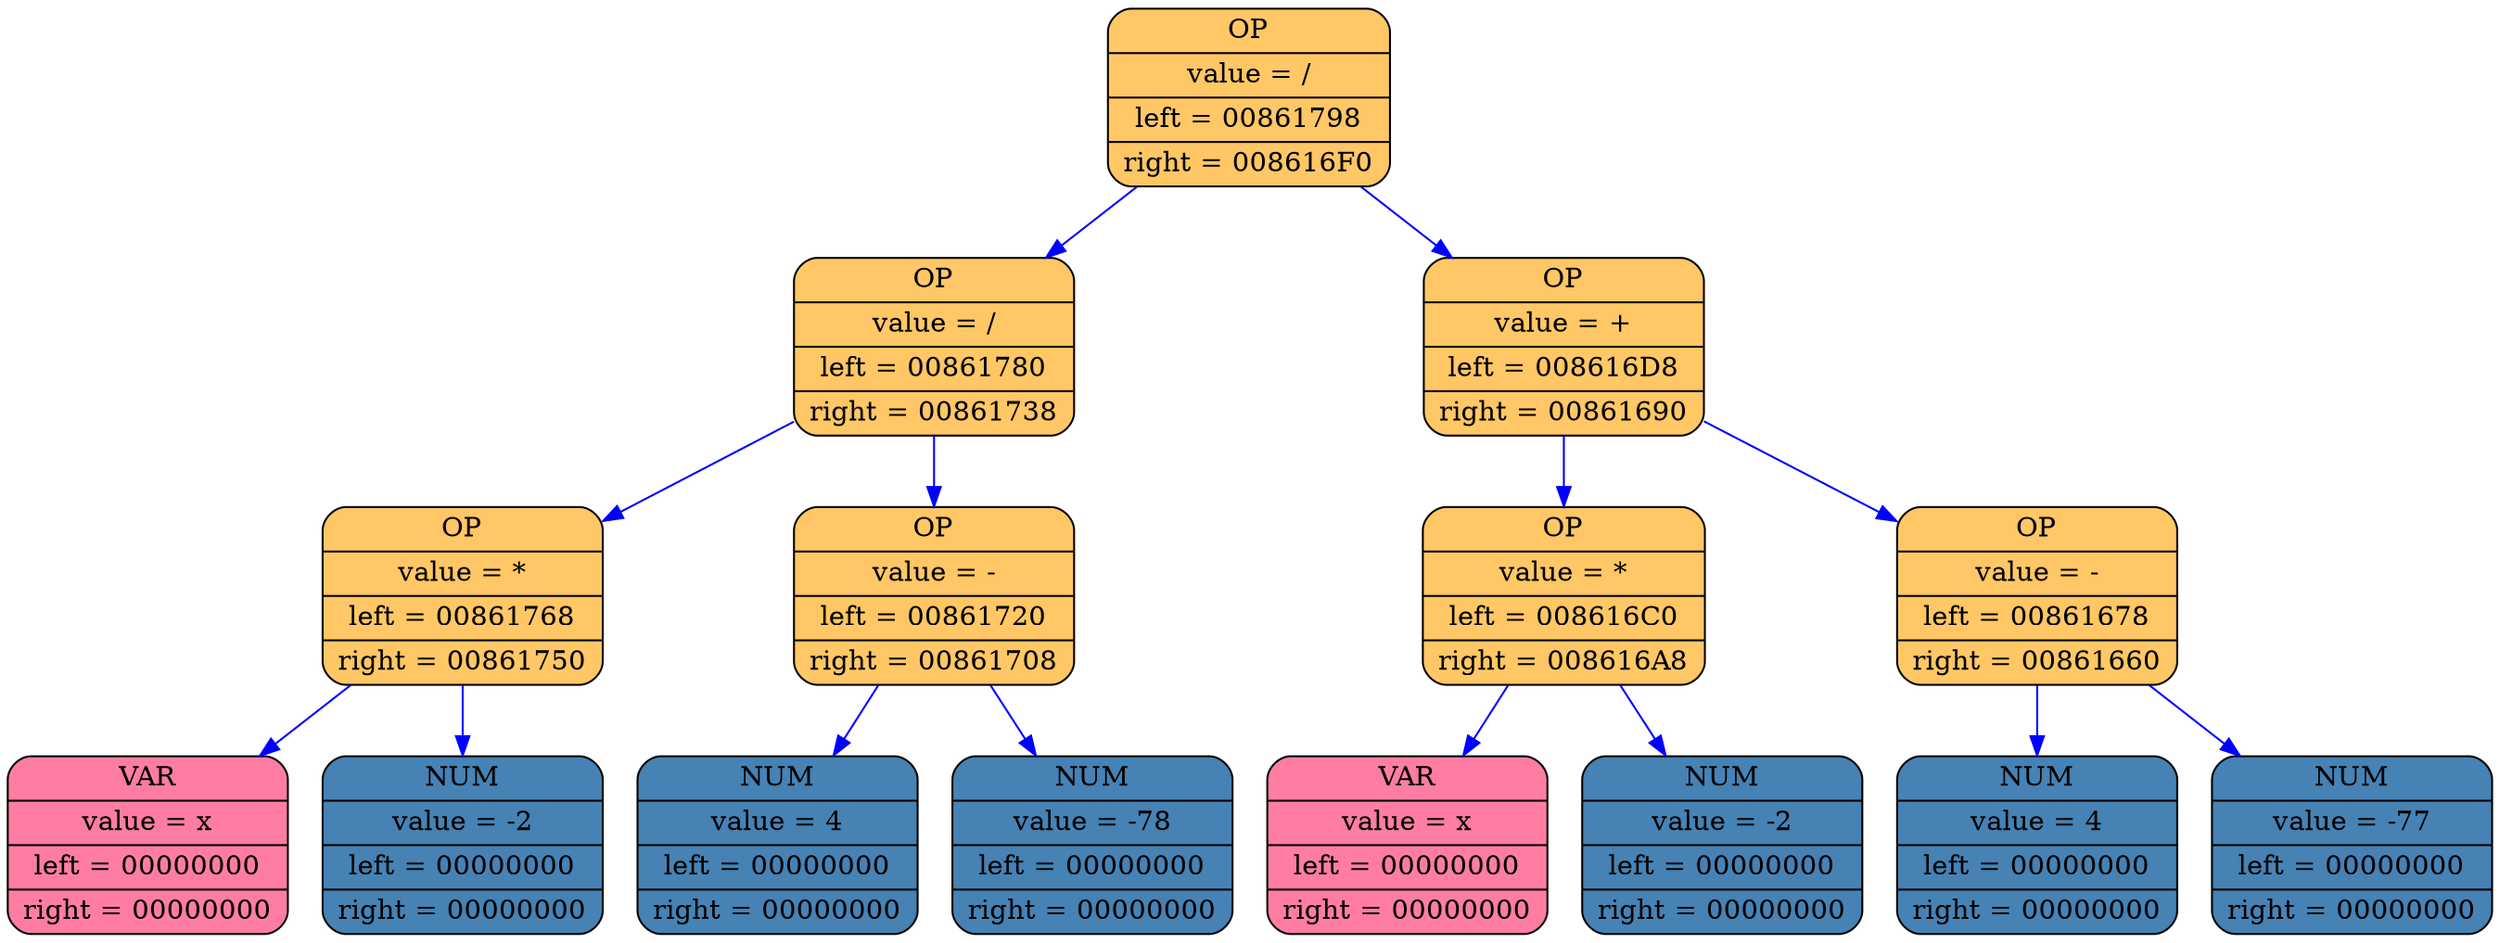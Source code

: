 digraph list
{
rankdir=HR;
	8787892 [shape = Mrecord; style = filled; fillcolor="#ffc765"; color = "#000000"; fontcolor = "#000000"; label = "{ OP | value = / | left = 00861798| right = 008616F0}"];
	8787868 [shape = Mrecord; style = filled; fillcolor="#ffc765"; color = "#000000"; fontcolor = "#000000"; label = "{ OP | value = / | left = 00861780| right = 00861738}"];
	8787892 -> 8787868 [color="blue"]
	8787844 [shape = Mrecord; style = filled; fillcolor="#ffc765"; color = "#000000"; fontcolor = "#000000"; label = "{ OP | value = * | left = 00861768| right = 00861750}"];
	8787868 -> 8787844 [color="blue"]
	8787820 [shape = Mrecord; style = filled; fillcolor="#ff7da3"; color = "#000000"; fontcolor = "#000000"; label = "{ VAR | value = x | left = 00000000| right = 00000000}"];
	8787844 -> 8787820 [color="blue"]
	8787796 [shape = Mrecord; style = filled; fillcolor="#4682b4"; color = "#000000"; fontcolor = "#000000"; label = "{ NUM | value = -2 | left = 00000000| right = 00000000}"];
	8787844 -> 8787796 [color="blue"]
	8787772 [shape = Mrecord; style = filled; fillcolor="#ffc765"; color = "#000000"; fontcolor = "#000000"; label = "{ OP | value = - | left = 00861720| right = 00861708}"];
	8787868 -> 8787772 [color="blue"]
	8787748 [shape = Mrecord; style = filled; fillcolor="#4682b4"; color = "#000000"; fontcolor = "#000000"; label = "{ NUM | value = 4 | left = 00000000| right = 00000000}"];
	8787772 -> 8787748 [color="blue"]
	8787724 [shape = Mrecord; style = filled; fillcolor="#4682b4"; color = "#000000"; fontcolor = "#000000"; label = "{ NUM | value = -78 | left = 00000000| right = 00000000}"];
	8787772 -> 8787724 [color="blue"]
	8787700 [shape = Mrecord; style = filled; fillcolor="#ffc765"; color = "#000000"; fontcolor = "#000000"; label = "{ OP | value = + | left = 008616D8| right = 00861690}"];
	8787892 -> 8787700 [color="blue"]
	8787676 [shape = Mrecord; style = filled; fillcolor="#ffc765"; color = "#000000"; fontcolor = "#000000"; label = "{ OP | value = * | left = 008616C0| right = 008616A8}"];
	8787700 -> 8787676 [color="blue"]
	8787652 [shape = Mrecord; style = filled; fillcolor="#ff7da3"; color = "#000000"; fontcolor = "#000000"; label = "{ VAR | value = x | left = 00000000| right = 00000000}"];
	8787676 -> 8787652 [color="blue"]
	8787628 [shape = Mrecord; style = filled; fillcolor="#4682b4"; color = "#000000"; fontcolor = "#000000"; label = "{ NUM | value = -2 | left = 00000000| right = 00000000}"];
	8787676 -> 8787628 [color="blue"]
	8787604 [shape = Mrecord; style = filled; fillcolor="#ffc765"; color = "#000000"; fontcolor = "#000000"; label = "{ OP | value = - | left = 00861678| right = 00861660}"];
	8787700 -> 8787604 [color="blue"]
	8787580 [shape = Mrecord; style = filled; fillcolor="#4682b4"; color = "#000000"; fontcolor = "#000000"; label = "{ NUM | value = 4 | left = 00000000| right = 00000000}"];
	8787604 -> 8787580 [color="blue"]
	8787556 [shape = Mrecord; style = filled; fillcolor="#4682b4"; color = "#000000"; fontcolor = "#000000"; label = "{ NUM | value = -77 | left = 00000000| right = 00000000}"];
	8787604 -> 8787556 [color="blue"]
	}